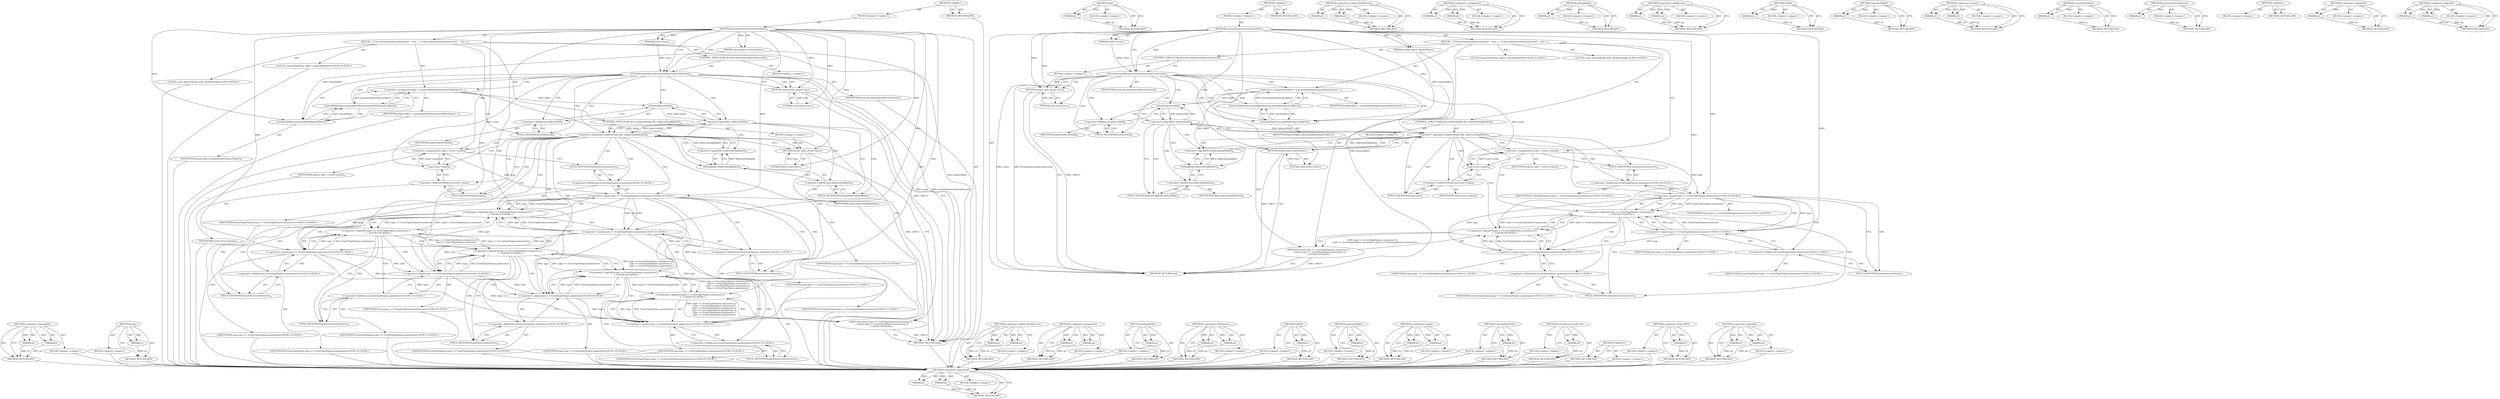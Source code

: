 digraph "&lt;operator&gt;.logicalOr" {
vulnerable_106 [label=<(METHOD,&lt;operator&gt;.logicalAnd)>];
vulnerable_107 [label=<(PARAM,p1)>];
vulnerable_108 [label=<(PARAM,p2)>];
vulnerable_109 [label=<(BLOCK,&lt;empty&gt;,&lt;empty&gt;)>];
vulnerable_110 [label=<(METHOD_RETURN,ANY)>];
vulnerable_128 [label=<(METHOD,type)>];
vulnerable_129 [label=<(PARAM,p1)>];
vulnerable_130 [label=<(BLOCK,&lt;empty&gt;,&lt;empty&gt;)>];
vulnerable_131 [label=<(METHOD_RETURN,ANY)>];
vulnerable_6 [label=<(METHOD,&lt;global&gt;)<SUB>1</SUB>>];
vulnerable_7 [label=<(BLOCK,&lt;empty&gt;,&lt;empty&gt;)<SUB>1</SUB>>];
vulnerable_8 [label=<(METHOD,isUserInteractionEventForSlider)<SUB>1</SUB>>];
vulnerable_9 [label=<(PARAM,Event* event)<SUB>1</SUB>>];
vulnerable_10 [label=<(PARAM,LayoutObject* layoutObject)<SUB>1</SUB>>];
vulnerable_11 [label=<(BLOCK,{
  if (isUserInteractionEvent(event))
    retu...,{
  if (isUserInteractionEvent(event))
    retu...)<SUB>1</SUB>>];
vulnerable_12 [label=<(CONTROL_STRUCTURE,IF,if (isUserInteractionEvent(event)))<SUB>2</SUB>>];
vulnerable_13 [label=<(isUserInteractionEvent,isUserInteractionEvent(event))<SUB>2</SUB>>];
vulnerable_14 [label=<(IDENTIFIER,event,isUserInteractionEvent(event))<SUB>2</SUB>>];
vulnerable_15 [label=<(BLOCK,&lt;empty&gt;,&lt;empty&gt;)<SUB>3</SUB>>];
vulnerable_16 [label=<(RETURN,return true;,return true;)<SUB>3</SUB>>];
vulnerable_17 [label=<(LITERAL,true,return true;)<SUB>3</SUB>>];
vulnerable_18 [label="<(LOCAL,LayoutSliderItem slider: LayoutSliderItem)<SUB>5</SUB>>"];
vulnerable_19 [label=<(&lt;operator&gt;.assignment,slider = LayoutSliderItem(toLayoutSlider(layout...)<SUB>5</SUB>>];
vulnerable_20 [label=<(IDENTIFIER,slider,slider = LayoutSliderItem(toLayoutSlider(layout...)<SUB>5</SUB>>];
vulnerable_21 [label=<(LayoutSliderItem,LayoutSliderItem(toLayoutSlider(layoutObject)))<SUB>5</SUB>>];
vulnerable_22 [label=<(toLayoutSlider,toLayoutSlider(layoutObject))<SUB>5</SUB>>];
vulnerable_23 [label=<(IDENTIFIER,layoutObject,toLayoutSlider(layoutObject))<SUB>5</SUB>>];
vulnerable_24 [label=<(CONTROL_STRUCTURE,IF,if (!slider.isNull() &amp;&amp; !slider.inDragMode()))<SUB>6</SUB>>];
vulnerable_25 [label=<(&lt;operator&gt;.logicalAnd,!slider.isNull() &amp;&amp; !slider.inDragMode())<SUB>6</SUB>>];
vulnerable_26 [label=<(&lt;operator&gt;.logicalNot,!slider.isNull())<SUB>6</SUB>>];
vulnerable_27 [label=<(isNull,slider.isNull())<SUB>6</SUB>>];
vulnerable_28 [label=<(&lt;operator&gt;.fieldAccess,slider.isNull)<SUB>6</SUB>>];
vulnerable_29 [label=<(IDENTIFIER,slider,slider.isNull())<SUB>6</SUB>>];
vulnerable_30 [label=<(FIELD_IDENTIFIER,isNull,isNull)<SUB>6</SUB>>];
vulnerable_31 [label=<(&lt;operator&gt;.logicalNot,!slider.inDragMode())<SUB>6</SUB>>];
vulnerable_32 [label=<(inDragMode,slider.inDragMode())<SUB>6</SUB>>];
vulnerable_33 [label=<(&lt;operator&gt;.fieldAccess,slider.inDragMode)<SUB>6</SUB>>];
vulnerable_34 [label=<(IDENTIFIER,slider,slider.inDragMode())<SUB>6</SUB>>];
vulnerable_35 [label=<(FIELD_IDENTIFIER,inDragMode,inDragMode)<SUB>6</SUB>>];
vulnerable_36 [label=<(BLOCK,&lt;empty&gt;,&lt;empty&gt;)<SUB>7</SUB>>];
vulnerable_37 [label=<(RETURN,return false;,return false;)<SUB>7</SUB>>];
vulnerable_38 [label=<(LITERAL,false,return false;)<SUB>7</SUB>>];
vulnerable_39 [label="<(LOCAL,const AtomicString type: AtomicString)<SUB>9</SUB>>"];
vulnerable_40 [label=<(&lt;operator&gt;.assignment,&amp; type = event-&gt;type())<SUB>9</SUB>>];
vulnerable_41 [label=<(IDENTIFIER,type,&amp; type = event-&gt;type())<SUB>9</SUB>>];
vulnerable_42 [label=<(type,event-&gt;type())<SUB>9</SUB>>];
vulnerable_43 [label=<(&lt;operator&gt;.indirectFieldAccess,event-&gt;type)<SUB>9</SUB>>];
vulnerable_44 [label=<(IDENTIFIER,event,event-&gt;type())<SUB>9</SUB>>];
vulnerable_45 [label=<(FIELD_IDENTIFIER,type,type)<SUB>9</SUB>>];
vulnerable_46 [label="<(RETURN,return type == EventTypeNames::mouseover ||
   ...,return type == EventTypeNames::mouseover ||
   ...)<SUB>10</SUB>>"];
vulnerable_47 [label="<(&lt;operator&gt;.logicalOr,type == EventTypeNames::mouseover ||
         t...)<SUB>10</SUB>>"];
vulnerable_48 [label="<(&lt;operator&gt;.logicalOr,type == EventTypeNames::mouseover ||
         t...)<SUB>10</SUB>>"];
vulnerable_49 [label="<(&lt;operator&gt;.equals,type == EventTypeNames::mouseover)<SUB>10</SUB>>"];
vulnerable_50 [label="<(IDENTIFIER,type,type == EventTypeNames::mouseover)<SUB>10</SUB>>"];
vulnerable_51 [label="<(&lt;operator&gt;.fieldAccess,EventTypeNames::mouseover)<SUB>10</SUB>>"];
vulnerable_52 [label="<(IDENTIFIER,EventTypeNames,type == EventTypeNames::mouseover)<SUB>10</SUB>>"];
vulnerable_53 [label=<(FIELD_IDENTIFIER,mouseover,mouseover)<SUB>10</SUB>>];
vulnerable_54 [label="<(&lt;operator&gt;.equals,type == EventTypeNames::mouseout)<SUB>11</SUB>>"];
vulnerable_55 [label="<(IDENTIFIER,type,type == EventTypeNames::mouseout)<SUB>11</SUB>>"];
vulnerable_56 [label="<(&lt;operator&gt;.fieldAccess,EventTypeNames::mouseout)<SUB>11</SUB>>"];
vulnerable_57 [label="<(IDENTIFIER,EventTypeNames,type == EventTypeNames::mouseout)<SUB>11</SUB>>"];
vulnerable_58 [label=<(FIELD_IDENTIFIER,mouseout,mouseout)<SUB>11</SUB>>];
vulnerable_59 [label="<(&lt;operator&gt;.equals,type == EventTypeNames::mousemove)<SUB>11</SUB>>"];
vulnerable_60 [label="<(IDENTIFIER,type,type == EventTypeNames::mousemove)<SUB>11</SUB>>"];
vulnerable_61 [label="<(&lt;operator&gt;.fieldAccess,EventTypeNames::mousemove)<SUB>11</SUB>>"];
vulnerable_62 [label="<(IDENTIFIER,EventTypeNames,type == EventTypeNames::mousemove)<SUB>11</SUB>>"];
vulnerable_63 [label=<(FIELD_IDENTIFIER,mousemove,mousemove)<SUB>11</SUB>>];
vulnerable_64 [label=<(METHOD_RETURN,bool)<SUB>1</SUB>>];
vulnerable_66 [label=<(METHOD_RETURN,ANY)<SUB>1</SUB>>];
vulnerable_132 [label=<(METHOD,&lt;operator&gt;.indirectFieldAccess)>];
vulnerable_133 [label=<(PARAM,p1)>];
vulnerable_134 [label=<(PARAM,p2)>];
vulnerable_135 [label=<(BLOCK,&lt;empty&gt;,&lt;empty&gt;)>];
vulnerable_136 [label=<(METHOD_RETURN,ANY)>];
vulnerable_93 [label=<(METHOD,&lt;operator&gt;.assignment)>];
vulnerable_94 [label=<(PARAM,p1)>];
vulnerable_95 [label=<(PARAM,p2)>];
vulnerable_96 [label=<(BLOCK,&lt;empty&gt;,&lt;empty&gt;)>];
vulnerable_97 [label=<(METHOD_RETURN,ANY)>];
vulnerable_124 [label=<(METHOD,inDragMode)>];
vulnerable_125 [label=<(PARAM,p1)>];
vulnerable_126 [label=<(BLOCK,&lt;empty&gt;,&lt;empty&gt;)>];
vulnerable_127 [label=<(METHOD_RETURN,ANY)>];
vulnerable_119 [label=<(METHOD,&lt;operator&gt;.fieldAccess)>];
vulnerable_120 [label=<(PARAM,p1)>];
vulnerable_121 [label=<(PARAM,p2)>];
vulnerable_122 [label=<(BLOCK,&lt;empty&gt;,&lt;empty&gt;)>];
vulnerable_123 [label=<(METHOD_RETURN,ANY)>];
vulnerable_115 [label=<(METHOD,isNull)>];
vulnerable_116 [label=<(PARAM,p1)>];
vulnerable_117 [label=<(BLOCK,&lt;empty&gt;,&lt;empty&gt;)>];
vulnerable_118 [label=<(METHOD_RETURN,ANY)>];
vulnerable_102 [label=<(METHOD,toLayoutSlider)>];
vulnerable_103 [label=<(PARAM,p1)>];
vulnerable_104 [label=<(BLOCK,&lt;empty&gt;,&lt;empty&gt;)>];
vulnerable_105 [label=<(METHOD_RETURN,ANY)>];
vulnerable_142 [label=<(METHOD,&lt;operator&gt;.equals)>];
vulnerable_143 [label=<(PARAM,p1)>];
vulnerable_144 [label=<(PARAM,p2)>];
vulnerable_145 [label=<(BLOCK,&lt;empty&gt;,&lt;empty&gt;)>];
vulnerable_146 [label=<(METHOD_RETURN,ANY)>];
vulnerable_98 [label=<(METHOD,LayoutSliderItem)>];
vulnerable_99 [label=<(PARAM,p1)>];
vulnerable_100 [label=<(BLOCK,&lt;empty&gt;,&lt;empty&gt;)>];
vulnerable_101 [label=<(METHOD_RETURN,ANY)>];
vulnerable_89 [label=<(METHOD,isUserInteractionEvent)>];
vulnerable_90 [label=<(PARAM,p1)>];
vulnerable_91 [label=<(BLOCK,&lt;empty&gt;,&lt;empty&gt;)>];
vulnerable_92 [label=<(METHOD_RETURN,ANY)>];
vulnerable_83 [label=<(METHOD,&lt;global&gt;)<SUB>1</SUB>>];
vulnerable_84 [label=<(BLOCK,&lt;empty&gt;,&lt;empty&gt;)>];
vulnerable_85 [label=<(METHOD_RETURN,ANY)>];
vulnerable_111 [label=<(METHOD,&lt;operator&gt;.logicalNot)>];
vulnerable_112 [label=<(PARAM,p1)>];
vulnerable_113 [label=<(BLOCK,&lt;empty&gt;,&lt;empty&gt;)>];
vulnerable_114 [label=<(METHOD_RETURN,ANY)>];
vulnerable_137 [label=<(METHOD,&lt;operator&gt;.logicalOr)>];
vulnerable_138 [label=<(PARAM,p1)>];
vulnerable_139 [label=<(PARAM,p2)>];
vulnerable_140 [label=<(BLOCK,&lt;empty&gt;,&lt;empty&gt;)>];
vulnerable_141 [label=<(METHOD_RETURN,ANY)>];
fixed_124 [label=<(METHOD,&lt;operator&gt;.logicalAnd)>];
fixed_125 [label=<(PARAM,p1)>];
fixed_126 [label=<(PARAM,p2)>];
fixed_127 [label=<(BLOCK,&lt;empty&gt;,&lt;empty&gt;)>];
fixed_128 [label=<(METHOD_RETURN,ANY)>];
fixed_146 [label=<(METHOD,type)>];
fixed_147 [label=<(PARAM,p1)>];
fixed_148 [label=<(BLOCK,&lt;empty&gt;,&lt;empty&gt;)>];
fixed_149 [label=<(METHOD_RETURN,ANY)>];
fixed_6 [label=<(METHOD,&lt;global&gt;)<SUB>1</SUB>>];
fixed_7 [label=<(BLOCK,&lt;empty&gt;,&lt;empty&gt;)<SUB>1</SUB>>];
fixed_8 [label=<(METHOD,isUserInteractionEventForSlider)<SUB>1</SUB>>];
fixed_9 [label=<(PARAM,Event* event)<SUB>1</SUB>>];
fixed_10 [label=<(PARAM,LayoutObject* layoutObject)<SUB>1</SUB>>];
fixed_11 [label=<(BLOCK,{
  if (isUserInteractionEvent(event))
    retu...,{
  if (isUserInteractionEvent(event))
    retu...)<SUB>1</SUB>>];
fixed_12 [label=<(CONTROL_STRUCTURE,IF,if (isUserInteractionEvent(event)))<SUB>2</SUB>>];
fixed_13 [label=<(isUserInteractionEvent,isUserInteractionEvent(event))<SUB>2</SUB>>];
fixed_14 [label=<(IDENTIFIER,event,isUserInteractionEvent(event))<SUB>2</SUB>>];
fixed_15 [label=<(BLOCK,&lt;empty&gt;,&lt;empty&gt;)<SUB>3</SUB>>];
fixed_16 [label=<(RETURN,return true;,return true;)<SUB>3</SUB>>];
fixed_17 [label=<(LITERAL,true,return true;)<SUB>3</SUB>>];
fixed_18 [label="<(LOCAL,LayoutSliderItem slider: LayoutSliderItem)<SUB>5</SUB>>"];
fixed_19 [label=<(&lt;operator&gt;.assignment,slider = LayoutSliderItem(toLayoutSlider(layout...)<SUB>5</SUB>>];
fixed_20 [label=<(IDENTIFIER,slider,slider = LayoutSliderItem(toLayoutSlider(layout...)<SUB>5</SUB>>];
fixed_21 [label=<(LayoutSliderItem,LayoutSliderItem(toLayoutSlider(layoutObject)))<SUB>5</SUB>>];
fixed_22 [label=<(toLayoutSlider,toLayoutSlider(layoutObject))<SUB>5</SUB>>];
fixed_23 [label=<(IDENTIFIER,layoutObject,toLayoutSlider(layoutObject))<SUB>5</SUB>>];
fixed_24 [label=<(CONTROL_STRUCTURE,IF,if (!slider.isNull() &amp;&amp; !slider.inDragMode()))<SUB>6</SUB>>];
fixed_25 [label=<(&lt;operator&gt;.logicalAnd,!slider.isNull() &amp;&amp; !slider.inDragMode())<SUB>6</SUB>>];
fixed_26 [label=<(&lt;operator&gt;.logicalNot,!slider.isNull())<SUB>6</SUB>>];
fixed_27 [label=<(isNull,slider.isNull())<SUB>6</SUB>>];
fixed_28 [label=<(&lt;operator&gt;.fieldAccess,slider.isNull)<SUB>6</SUB>>];
fixed_29 [label=<(IDENTIFIER,slider,slider.isNull())<SUB>6</SUB>>];
fixed_30 [label=<(FIELD_IDENTIFIER,isNull,isNull)<SUB>6</SUB>>];
fixed_31 [label=<(&lt;operator&gt;.logicalNot,!slider.inDragMode())<SUB>6</SUB>>];
fixed_32 [label=<(inDragMode,slider.inDragMode())<SUB>6</SUB>>];
fixed_33 [label=<(&lt;operator&gt;.fieldAccess,slider.inDragMode)<SUB>6</SUB>>];
fixed_34 [label=<(IDENTIFIER,slider,slider.inDragMode())<SUB>6</SUB>>];
fixed_35 [label=<(FIELD_IDENTIFIER,inDragMode,inDragMode)<SUB>6</SUB>>];
fixed_36 [label=<(BLOCK,&lt;empty&gt;,&lt;empty&gt;)<SUB>7</SUB>>];
fixed_37 [label=<(RETURN,return false;,return false;)<SUB>7</SUB>>];
fixed_38 [label=<(LITERAL,false,return false;)<SUB>7</SUB>>];
fixed_39 [label="<(LOCAL,const AtomicString type: AtomicString)<SUB>9</SUB>>"];
fixed_40 [label=<(&lt;operator&gt;.assignment,&amp; type = event-&gt;type())<SUB>9</SUB>>];
fixed_41 [label=<(IDENTIFIER,type,&amp; type = event-&gt;type())<SUB>9</SUB>>];
fixed_42 [label=<(type,event-&gt;type())<SUB>9</SUB>>];
fixed_43 [label=<(&lt;operator&gt;.indirectFieldAccess,event-&gt;type)<SUB>9</SUB>>];
fixed_44 [label=<(IDENTIFIER,event,event-&gt;type())<SUB>9</SUB>>];
fixed_45 [label=<(FIELD_IDENTIFIER,type,type)<SUB>9</SUB>>];
fixed_46 [label="<(RETURN,return type == EventTypeNames::mouseover ||
   ...,return type == EventTypeNames::mouseover ||
   ...)<SUB>10</SUB>>"];
fixed_47 [label="<(&lt;operator&gt;.logicalOr,type == EventTypeNames::mouseover ||
         t...)<SUB>10</SUB>>"];
fixed_48 [label="<(&lt;operator&gt;.logicalOr,type == EventTypeNames::mouseover ||
         t...)<SUB>10</SUB>>"];
fixed_49 [label="<(&lt;operator&gt;.logicalOr,type == EventTypeNames::mouseover ||
         t...)<SUB>10</SUB>>"];
fixed_50 [label="<(&lt;operator&gt;.logicalOr,type == EventTypeNames::mouseover ||
         t...)<SUB>10</SUB>>"];
fixed_51 [label="<(&lt;operator&gt;.logicalOr,type == EventTypeNames::mouseover ||
         t...)<SUB>10</SUB>>"];
fixed_52 [label="<(&lt;operator&gt;.equals,type == EventTypeNames::mouseover)<SUB>10</SUB>>"];
fixed_53 [label="<(IDENTIFIER,type,type == EventTypeNames::mouseover)<SUB>10</SUB>>"];
fixed_54 [label="<(&lt;operator&gt;.fieldAccess,EventTypeNames::mouseover)<SUB>10</SUB>>"];
fixed_55 [label="<(IDENTIFIER,EventTypeNames,type == EventTypeNames::mouseover)<SUB>10</SUB>>"];
fixed_56 [label=<(FIELD_IDENTIFIER,mouseover,mouseover)<SUB>10</SUB>>];
fixed_57 [label="<(&lt;operator&gt;.equals,type == EventTypeNames::mouseout)<SUB>11</SUB>>"];
fixed_58 [label="<(IDENTIFIER,type,type == EventTypeNames::mouseout)<SUB>11</SUB>>"];
fixed_59 [label="<(&lt;operator&gt;.fieldAccess,EventTypeNames::mouseout)<SUB>11</SUB>>"];
fixed_60 [label="<(IDENTIFIER,EventTypeNames,type == EventTypeNames::mouseout)<SUB>11</SUB>>"];
fixed_61 [label=<(FIELD_IDENTIFIER,mouseout,mouseout)<SUB>11</SUB>>];
fixed_62 [label="<(&lt;operator&gt;.equals,type == EventTypeNames::mousemove)<SUB>12</SUB>>"];
fixed_63 [label="<(IDENTIFIER,type,type == EventTypeNames::mousemove)<SUB>12</SUB>>"];
fixed_64 [label="<(&lt;operator&gt;.fieldAccess,EventTypeNames::mousemove)<SUB>12</SUB>>"];
fixed_65 [label="<(IDENTIFIER,EventTypeNames,type == EventTypeNames::mousemove)<SUB>12</SUB>>"];
fixed_66 [label=<(FIELD_IDENTIFIER,mousemove,mousemove)<SUB>12</SUB>>];
fixed_67 [label="<(&lt;operator&gt;.equals,type == EventTypeNames::pointerover)<SUB>13</SUB>>"];
fixed_68 [label="<(IDENTIFIER,type,type == EventTypeNames::pointerover)<SUB>13</SUB>>"];
fixed_69 [label="<(&lt;operator&gt;.fieldAccess,EventTypeNames::pointerover)<SUB>13</SUB>>"];
fixed_70 [label="<(IDENTIFIER,EventTypeNames,type == EventTypeNames::pointerover)<SUB>13</SUB>>"];
fixed_71 [label=<(FIELD_IDENTIFIER,pointerover,pointerover)<SUB>13</SUB>>];
fixed_72 [label="<(&lt;operator&gt;.equals,type == EventTypeNames::pointerout)<SUB>14</SUB>>"];
fixed_73 [label="<(IDENTIFIER,type,type == EventTypeNames::pointerout)<SUB>14</SUB>>"];
fixed_74 [label="<(&lt;operator&gt;.fieldAccess,EventTypeNames::pointerout)<SUB>14</SUB>>"];
fixed_75 [label="<(IDENTIFIER,EventTypeNames,type == EventTypeNames::pointerout)<SUB>14</SUB>>"];
fixed_76 [label=<(FIELD_IDENTIFIER,pointerout,pointerout)<SUB>14</SUB>>];
fixed_77 [label="<(&lt;operator&gt;.equals,type == EventTypeNames::pointermove)<SUB>15</SUB>>"];
fixed_78 [label="<(IDENTIFIER,type,type == EventTypeNames::pointermove)<SUB>15</SUB>>"];
fixed_79 [label="<(&lt;operator&gt;.fieldAccess,EventTypeNames::pointermove)<SUB>15</SUB>>"];
fixed_80 [label="<(IDENTIFIER,EventTypeNames,type == EventTypeNames::pointermove)<SUB>15</SUB>>"];
fixed_81 [label=<(FIELD_IDENTIFIER,pointermove,pointermove)<SUB>15</SUB>>];
fixed_82 [label=<(METHOD_RETURN,bool)<SUB>1</SUB>>];
fixed_84 [label=<(METHOD_RETURN,ANY)<SUB>1</SUB>>];
fixed_150 [label=<(METHOD,&lt;operator&gt;.indirectFieldAccess)>];
fixed_151 [label=<(PARAM,p1)>];
fixed_152 [label=<(PARAM,p2)>];
fixed_153 [label=<(BLOCK,&lt;empty&gt;,&lt;empty&gt;)>];
fixed_154 [label=<(METHOD_RETURN,ANY)>];
fixed_111 [label=<(METHOD,&lt;operator&gt;.assignment)>];
fixed_112 [label=<(PARAM,p1)>];
fixed_113 [label=<(PARAM,p2)>];
fixed_114 [label=<(BLOCK,&lt;empty&gt;,&lt;empty&gt;)>];
fixed_115 [label=<(METHOD_RETURN,ANY)>];
fixed_142 [label=<(METHOD,inDragMode)>];
fixed_143 [label=<(PARAM,p1)>];
fixed_144 [label=<(BLOCK,&lt;empty&gt;,&lt;empty&gt;)>];
fixed_145 [label=<(METHOD_RETURN,ANY)>];
fixed_137 [label=<(METHOD,&lt;operator&gt;.fieldAccess)>];
fixed_138 [label=<(PARAM,p1)>];
fixed_139 [label=<(PARAM,p2)>];
fixed_140 [label=<(BLOCK,&lt;empty&gt;,&lt;empty&gt;)>];
fixed_141 [label=<(METHOD_RETURN,ANY)>];
fixed_133 [label=<(METHOD,isNull)>];
fixed_134 [label=<(PARAM,p1)>];
fixed_135 [label=<(BLOCK,&lt;empty&gt;,&lt;empty&gt;)>];
fixed_136 [label=<(METHOD_RETURN,ANY)>];
fixed_120 [label=<(METHOD,toLayoutSlider)>];
fixed_121 [label=<(PARAM,p1)>];
fixed_122 [label=<(BLOCK,&lt;empty&gt;,&lt;empty&gt;)>];
fixed_123 [label=<(METHOD_RETURN,ANY)>];
fixed_160 [label=<(METHOD,&lt;operator&gt;.equals)>];
fixed_161 [label=<(PARAM,p1)>];
fixed_162 [label=<(PARAM,p2)>];
fixed_163 [label=<(BLOCK,&lt;empty&gt;,&lt;empty&gt;)>];
fixed_164 [label=<(METHOD_RETURN,ANY)>];
fixed_116 [label=<(METHOD,LayoutSliderItem)>];
fixed_117 [label=<(PARAM,p1)>];
fixed_118 [label=<(BLOCK,&lt;empty&gt;,&lt;empty&gt;)>];
fixed_119 [label=<(METHOD_RETURN,ANY)>];
fixed_107 [label=<(METHOD,isUserInteractionEvent)>];
fixed_108 [label=<(PARAM,p1)>];
fixed_109 [label=<(BLOCK,&lt;empty&gt;,&lt;empty&gt;)>];
fixed_110 [label=<(METHOD_RETURN,ANY)>];
fixed_101 [label=<(METHOD,&lt;global&gt;)<SUB>1</SUB>>];
fixed_102 [label=<(BLOCK,&lt;empty&gt;,&lt;empty&gt;)>];
fixed_103 [label=<(METHOD_RETURN,ANY)>];
fixed_129 [label=<(METHOD,&lt;operator&gt;.logicalNot)>];
fixed_130 [label=<(PARAM,p1)>];
fixed_131 [label=<(BLOCK,&lt;empty&gt;,&lt;empty&gt;)>];
fixed_132 [label=<(METHOD_RETURN,ANY)>];
fixed_155 [label=<(METHOD,&lt;operator&gt;.logicalOr)>];
fixed_156 [label=<(PARAM,p1)>];
fixed_157 [label=<(PARAM,p2)>];
fixed_158 [label=<(BLOCK,&lt;empty&gt;,&lt;empty&gt;)>];
fixed_159 [label=<(METHOD_RETURN,ANY)>];
vulnerable_106 -> vulnerable_107  [key=0, label="AST: "];
vulnerable_106 -> vulnerable_107  [key=1, label="DDG: "];
vulnerable_106 -> vulnerable_109  [key=0, label="AST: "];
vulnerable_106 -> vulnerable_108  [key=0, label="AST: "];
vulnerable_106 -> vulnerable_108  [key=1, label="DDG: "];
vulnerable_106 -> vulnerable_110  [key=0, label="AST: "];
vulnerable_106 -> vulnerable_110  [key=1, label="CFG: "];
vulnerable_107 -> vulnerable_110  [key=0, label="DDG: p1"];
vulnerable_108 -> vulnerable_110  [key=0, label="DDG: p2"];
vulnerable_128 -> vulnerable_129  [key=0, label="AST: "];
vulnerable_128 -> vulnerable_129  [key=1, label="DDG: "];
vulnerable_128 -> vulnerable_130  [key=0, label="AST: "];
vulnerable_128 -> vulnerable_131  [key=0, label="AST: "];
vulnerable_128 -> vulnerable_131  [key=1, label="CFG: "];
vulnerable_129 -> vulnerable_131  [key=0, label="DDG: p1"];
vulnerable_6 -> vulnerable_7  [key=0, label="AST: "];
vulnerable_6 -> vulnerable_66  [key=0, label="AST: "];
vulnerable_6 -> vulnerable_66  [key=1, label="CFG: "];
vulnerable_7 -> vulnerable_8  [key=0, label="AST: "];
vulnerable_8 -> vulnerable_9  [key=0, label="AST: "];
vulnerable_8 -> vulnerable_9  [key=1, label="DDG: "];
vulnerable_8 -> vulnerable_10  [key=0, label="AST: "];
vulnerable_8 -> vulnerable_10  [key=1, label="DDG: "];
vulnerable_8 -> vulnerable_11  [key=0, label="AST: "];
vulnerable_8 -> vulnerable_64  [key=0, label="AST: "];
vulnerable_8 -> vulnerable_13  [key=0, label="CFG: "];
vulnerable_8 -> vulnerable_13  [key=1, label="DDG: "];
vulnerable_8 -> vulnerable_16  [key=0, label="DDG: "];
vulnerable_8 -> vulnerable_37  [key=0, label="DDG: "];
vulnerable_8 -> vulnerable_17  [key=0, label="DDG: "];
vulnerable_8 -> vulnerable_22  [key=0, label="DDG: "];
vulnerable_8 -> vulnerable_38  [key=0, label="DDG: "];
vulnerable_8 -> vulnerable_59  [key=0, label="DDG: "];
vulnerable_8 -> vulnerable_49  [key=0, label="DDG: "];
vulnerable_8 -> vulnerable_54  [key=0, label="DDG: "];
vulnerable_9 -> vulnerable_13  [key=0, label="DDG: event"];
vulnerable_10 -> vulnerable_64  [key=0, label="DDG: layoutObject"];
vulnerable_10 -> vulnerable_22  [key=0, label="DDG: layoutObject"];
vulnerable_11 -> vulnerable_12  [key=0, label="AST: "];
vulnerable_11 -> vulnerable_18  [key=0, label="AST: "];
vulnerable_11 -> vulnerable_19  [key=0, label="AST: "];
vulnerable_11 -> vulnerable_24  [key=0, label="AST: "];
vulnerable_11 -> vulnerable_39  [key=0, label="AST: "];
vulnerable_11 -> vulnerable_40  [key=0, label="AST: "];
vulnerable_11 -> vulnerable_46  [key=0, label="AST: "];
vulnerable_12 -> vulnerable_13  [key=0, label="AST: "];
vulnerable_12 -> vulnerable_15  [key=0, label="AST: "];
vulnerable_13 -> vulnerable_14  [key=0, label="AST: "];
vulnerable_13 -> vulnerable_16  [key=0, label="CFG: "];
vulnerable_13 -> vulnerable_16  [key=1, label="CDG: "];
vulnerable_13 -> vulnerable_22  [key=0, label="CFG: "];
vulnerable_13 -> vulnerable_22  [key=1, label="CDG: "];
vulnerable_13 -> vulnerable_64  [key=0, label="DDG: event"];
vulnerable_13 -> vulnerable_64  [key=1, label="DDG: isUserInteractionEvent(event)"];
vulnerable_13 -> vulnerable_42  [key=0, label="DDG: event"];
vulnerable_13 -> vulnerable_30  [key=0, label="CDG: "];
vulnerable_13 -> vulnerable_21  [key=0, label="CDG: "];
vulnerable_13 -> vulnerable_26  [key=0, label="CDG: "];
vulnerable_13 -> vulnerable_19  [key=0, label="CDG: "];
vulnerable_13 -> vulnerable_28  [key=0, label="CDG: "];
vulnerable_13 -> vulnerable_25  [key=0, label="CDG: "];
vulnerable_13 -> vulnerable_27  [key=0, label="CDG: "];
vulnerable_15 -> vulnerable_16  [key=0, label="AST: "];
vulnerable_16 -> vulnerable_17  [key=0, label="AST: "];
vulnerable_16 -> vulnerable_64  [key=0, label="CFG: "];
vulnerable_16 -> vulnerable_64  [key=1, label="DDG: &lt;RET&gt;"];
vulnerable_17 -> vulnerable_16  [key=0, label="DDG: true"];
vulnerable_19 -> vulnerable_20  [key=0, label="AST: "];
vulnerable_19 -> vulnerable_21  [key=0, label="AST: "];
vulnerable_19 -> vulnerable_30  [key=0, label="CFG: "];
vulnerable_19 -> vulnerable_27  [key=0, label="DDG: slider"];
vulnerable_19 -> vulnerable_32  [key=0, label="DDG: slider"];
vulnerable_21 -> vulnerable_22  [key=0, label="AST: "];
vulnerable_21 -> vulnerable_19  [key=0, label="CFG: "];
vulnerable_21 -> vulnerable_19  [key=1, label="DDG: toLayoutSlider(layoutObject)"];
vulnerable_22 -> vulnerable_23  [key=0, label="AST: "];
vulnerable_22 -> vulnerable_21  [key=0, label="CFG: "];
vulnerable_22 -> vulnerable_21  [key=1, label="DDG: layoutObject"];
vulnerable_24 -> vulnerable_25  [key=0, label="AST: "];
vulnerable_24 -> vulnerable_36  [key=0, label="AST: "];
vulnerable_25 -> vulnerable_26  [key=0, label="AST: "];
vulnerable_25 -> vulnerable_31  [key=0, label="AST: "];
vulnerable_25 -> vulnerable_37  [key=0, label="CFG: "];
vulnerable_25 -> vulnerable_37  [key=1, label="CDG: "];
vulnerable_25 -> vulnerable_45  [key=0, label="CFG: "];
vulnerable_25 -> vulnerable_45  [key=1, label="CDG: "];
vulnerable_25 -> vulnerable_47  [key=0, label="CDG: "];
vulnerable_25 -> vulnerable_48  [key=0, label="CDG: "];
vulnerable_25 -> vulnerable_49  [key=0, label="CDG: "];
vulnerable_25 -> vulnerable_42  [key=0, label="CDG: "];
vulnerable_25 -> vulnerable_51  [key=0, label="CDG: "];
vulnerable_25 -> vulnerable_46  [key=0, label="CDG: "];
vulnerable_25 -> vulnerable_53  [key=0, label="CDG: "];
vulnerable_25 -> vulnerable_40  [key=0, label="CDG: "];
vulnerable_25 -> vulnerable_43  [key=0, label="CDG: "];
vulnerable_26 -> vulnerable_27  [key=0, label="AST: "];
vulnerable_26 -> vulnerable_25  [key=0, label="CFG: "];
vulnerable_26 -> vulnerable_25  [key=1, label="DDG: slider.isNull()"];
vulnerable_26 -> vulnerable_35  [key=0, label="CFG: "];
vulnerable_26 -> vulnerable_35  [key=1, label="CDG: "];
vulnerable_26 -> vulnerable_32  [key=0, label="CDG: "];
vulnerable_26 -> vulnerable_33  [key=0, label="CDG: "];
vulnerable_26 -> vulnerable_31  [key=0, label="CDG: "];
vulnerable_27 -> vulnerable_28  [key=0, label="AST: "];
vulnerable_27 -> vulnerable_26  [key=0, label="CFG: "];
vulnerable_27 -> vulnerable_26  [key=1, label="DDG: slider.isNull"];
vulnerable_28 -> vulnerable_29  [key=0, label="AST: "];
vulnerable_28 -> vulnerable_30  [key=0, label="AST: "];
vulnerable_28 -> vulnerable_27  [key=0, label="CFG: "];
vulnerable_30 -> vulnerable_28  [key=0, label="CFG: "];
vulnerable_31 -> vulnerable_32  [key=0, label="AST: "];
vulnerable_31 -> vulnerable_25  [key=0, label="CFG: "];
vulnerable_31 -> vulnerable_25  [key=1, label="DDG: slider.inDragMode()"];
vulnerable_32 -> vulnerable_33  [key=0, label="AST: "];
vulnerable_32 -> vulnerable_31  [key=0, label="CFG: "];
vulnerable_32 -> vulnerable_31  [key=1, label="DDG: slider.inDragMode"];
vulnerable_33 -> vulnerable_34  [key=0, label="AST: "];
vulnerable_33 -> vulnerable_35  [key=0, label="AST: "];
vulnerable_33 -> vulnerable_32  [key=0, label="CFG: "];
vulnerable_35 -> vulnerable_33  [key=0, label="CFG: "];
vulnerable_36 -> vulnerable_37  [key=0, label="AST: "];
vulnerable_37 -> vulnerable_38  [key=0, label="AST: "];
vulnerable_37 -> vulnerable_64  [key=0, label="CFG: "];
vulnerable_37 -> vulnerable_64  [key=1, label="DDG: &lt;RET&gt;"];
vulnerable_38 -> vulnerable_37  [key=0, label="DDG: false"];
vulnerable_40 -> vulnerable_41  [key=0, label="AST: "];
vulnerable_40 -> vulnerable_42  [key=0, label="AST: "];
vulnerable_40 -> vulnerable_53  [key=0, label="CFG: "];
vulnerable_40 -> vulnerable_49  [key=0, label="DDG: type"];
vulnerable_42 -> vulnerable_43  [key=0, label="AST: "];
vulnerable_42 -> vulnerable_40  [key=0, label="CFG: "];
vulnerable_42 -> vulnerable_40  [key=1, label="DDG: event-&gt;type"];
vulnerable_43 -> vulnerable_44  [key=0, label="AST: "];
vulnerable_43 -> vulnerable_45  [key=0, label="AST: "];
vulnerable_43 -> vulnerable_42  [key=0, label="CFG: "];
vulnerable_45 -> vulnerable_43  [key=0, label="CFG: "];
vulnerable_46 -> vulnerable_47  [key=0, label="AST: "];
vulnerable_46 -> vulnerable_64  [key=0, label="CFG: "];
vulnerable_46 -> vulnerable_64  [key=1, label="DDG: &lt;RET&gt;"];
vulnerable_47 -> vulnerable_48  [key=0, label="AST: "];
vulnerable_47 -> vulnerable_59  [key=0, label="AST: "];
vulnerable_47 -> vulnerable_46  [key=0, label="CFG: "];
vulnerable_47 -> vulnerable_46  [key=1, label="DDG: type == EventTypeNames::mouseover ||
         type == EventTypeNames::mouseout || type == EventTypeNames::mousemove"];
vulnerable_48 -> vulnerable_49  [key=0, label="AST: "];
vulnerable_48 -> vulnerable_54  [key=0, label="AST: "];
vulnerable_48 -> vulnerable_47  [key=0, label="CFG: "];
vulnerable_48 -> vulnerable_47  [key=1, label="DDG: type == EventTypeNames::mouseover"];
vulnerable_48 -> vulnerable_47  [key=2, label="DDG: type == EventTypeNames::mouseout"];
vulnerable_48 -> vulnerable_63  [key=0, label="CFG: "];
vulnerable_48 -> vulnerable_63  [key=1, label="CDG: "];
vulnerable_48 -> vulnerable_61  [key=0, label="CDG: "];
vulnerable_48 -> vulnerable_59  [key=0, label="CDG: "];
vulnerable_49 -> vulnerable_50  [key=0, label="AST: "];
vulnerable_49 -> vulnerable_51  [key=0, label="AST: "];
vulnerable_49 -> vulnerable_48  [key=0, label="CFG: "];
vulnerable_49 -> vulnerable_48  [key=1, label="DDG: type"];
vulnerable_49 -> vulnerable_48  [key=2, label="DDG: EventTypeNames::mouseover"];
vulnerable_49 -> vulnerable_58  [key=0, label="CFG: "];
vulnerable_49 -> vulnerable_58  [key=1, label="CDG: "];
vulnerable_49 -> vulnerable_59  [key=0, label="DDG: type"];
vulnerable_49 -> vulnerable_54  [key=0, label="DDG: type"];
vulnerable_49 -> vulnerable_54  [key=1, label="CDG: "];
vulnerable_49 -> vulnerable_56  [key=0, label="CDG: "];
vulnerable_51 -> vulnerable_52  [key=0, label="AST: "];
vulnerable_51 -> vulnerable_53  [key=0, label="AST: "];
vulnerable_51 -> vulnerable_49  [key=0, label="CFG: "];
vulnerable_53 -> vulnerable_51  [key=0, label="CFG: "];
vulnerable_54 -> vulnerable_55  [key=0, label="AST: "];
vulnerable_54 -> vulnerable_56  [key=0, label="AST: "];
vulnerable_54 -> vulnerable_48  [key=0, label="CFG: "];
vulnerable_54 -> vulnerable_48  [key=1, label="DDG: type"];
vulnerable_54 -> vulnerable_48  [key=2, label="DDG: EventTypeNames::mouseout"];
vulnerable_54 -> vulnerable_59  [key=0, label="DDG: type"];
vulnerable_56 -> vulnerable_57  [key=0, label="AST: "];
vulnerable_56 -> vulnerable_58  [key=0, label="AST: "];
vulnerable_56 -> vulnerable_54  [key=0, label="CFG: "];
vulnerable_58 -> vulnerable_56  [key=0, label="CFG: "];
vulnerable_59 -> vulnerable_60  [key=0, label="AST: "];
vulnerable_59 -> vulnerable_61  [key=0, label="AST: "];
vulnerable_59 -> vulnerable_47  [key=0, label="CFG: "];
vulnerable_59 -> vulnerable_47  [key=1, label="DDG: type"];
vulnerable_59 -> vulnerable_47  [key=2, label="DDG: EventTypeNames::mousemove"];
vulnerable_61 -> vulnerable_62  [key=0, label="AST: "];
vulnerable_61 -> vulnerable_63  [key=0, label="AST: "];
vulnerable_61 -> vulnerable_59  [key=0, label="CFG: "];
vulnerable_63 -> vulnerable_61  [key=0, label="CFG: "];
vulnerable_132 -> vulnerable_133  [key=0, label="AST: "];
vulnerable_132 -> vulnerable_133  [key=1, label="DDG: "];
vulnerable_132 -> vulnerable_135  [key=0, label="AST: "];
vulnerable_132 -> vulnerable_134  [key=0, label="AST: "];
vulnerable_132 -> vulnerable_134  [key=1, label="DDG: "];
vulnerable_132 -> vulnerable_136  [key=0, label="AST: "];
vulnerable_132 -> vulnerable_136  [key=1, label="CFG: "];
vulnerable_133 -> vulnerable_136  [key=0, label="DDG: p1"];
vulnerable_134 -> vulnerable_136  [key=0, label="DDG: p2"];
vulnerable_93 -> vulnerable_94  [key=0, label="AST: "];
vulnerable_93 -> vulnerable_94  [key=1, label="DDG: "];
vulnerable_93 -> vulnerable_96  [key=0, label="AST: "];
vulnerable_93 -> vulnerable_95  [key=0, label="AST: "];
vulnerable_93 -> vulnerable_95  [key=1, label="DDG: "];
vulnerable_93 -> vulnerable_97  [key=0, label="AST: "];
vulnerable_93 -> vulnerable_97  [key=1, label="CFG: "];
vulnerable_94 -> vulnerable_97  [key=0, label="DDG: p1"];
vulnerable_95 -> vulnerable_97  [key=0, label="DDG: p2"];
vulnerable_124 -> vulnerable_125  [key=0, label="AST: "];
vulnerable_124 -> vulnerable_125  [key=1, label="DDG: "];
vulnerable_124 -> vulnerable_126  [key=0, label="AST: "];
vulnerable_124 -> vulnerable_127  [key=0, label="AST: "];
vulnerable_124 -> vulnerable_127  [key=1, label="CFG: "];
vulnerable_125 -> vulnerable_127  [key=0, label="DDG: p1"];
vulnerable_119 -> vulnerable_120  [key=0, label="AST: "];
vulnerable_119 -> vulnerable_120  [key=1, label="DDG: "];
vulnerable_119 -> vulnerable_122  [key=0, label="AST: "];
vulnerable_119 -> vulnerable_121  [key=0, label="AST: "];
vulnerable_119 -> vulnerable_121  [key=1, label="DDG: "];
vulnerable_119 -> vulnerable_123  [key=0, label="AST: "];
vulnerable_119 -> vulnerable_123  [key=1, label="CFG: "];
vulnerable_120 -> vulnerable_123  [key=0, label="DDG: p1"];
vulnerable_121 -> vulnerable_123  [key=0, label="DDG: p2"];
vulnerable_115 -> vulnerable_116  [key=0, label="AST: "];
vulnerable_115 -> vulnerable_116  [key=1, label="DDG: "];
vulnerable_115 -> vulnerable_117  [key=0, label="AST: "];
vulnerable_115 -> vulnerable_118  [key=0, label="AST: "];
vulnerable_115 -> vulnerable_118  [key=1, label="CFG: "];
vulnerable_116 -> vulnerable_118  [key=0, label="DDG: p1"];
vulnerable_102 -> vulnerable_103  [key=0, label="AST: "];
vulnerable_102 -> vulnerable_103  [key=1, label="DDG: "];
vulnerable_102 -> vulnerable_104  [key=0, label="AST: "];
vulnerable_102 -> vulnerable_105  [key=0, label="AST: "];
vulnerable_102 -> vulnerable_105  [key=1, label="CFG: "];
vulnerable_103 -> vulnerable_105  [key=0, label="DDG: p1"];
vulnerable_142 -> vulnerable_143  [key=0, label="AST: "];
vulnerable_142 -> vulnerable_143  [key=1, label="DDG: "];
vulnerable_142 -> vulnerable_145  [key=0, label="AST: "];
vulnerable_142 -> vulnerable_144  [key=0, label="AST: "];
vulnerable_142 -> vulnerable_144  [key=1, label="DDG: "];
vulnerable_142 -> vulnerable_146  [key=0, label="AST: "];
vulnerable_142 -> vulnerable_146  [key=1, label="CFG: "];
vulnerable_143 -> vulnerable_146  [key=0, label="DDG: p1"];
vulnerable_144 -> vulnerable_146  [key=0, label="DDG: p2"];
vulnerable_98 -> vulnerable_99  [key=0, label="AST: "];
vulnerable_98 -> vulnerable_99  [key=1, label="DDG: "];
vulnerable_98 -> vulnerable_100  [key=0, label="AST: "];
vulnerable_98 -> vulnerable_101  [key=0, label="AST: "];
vulnerable_98 -> vulnerable_101  [key=1, label="CFG: "];
vulnerable_99 -> vulnerable_101  [key=0, label="DDG: p1"];
vulnerable_89 -> vulnerable_90  [key=0, label="AST: "];
vulnerable_89 -> vulnerable_90  [key=1, label="DDG: "];
vulnerable_89 -> vulnerable_91  [key=0, label="AST: "];
vulnerable_89 -> vulnerable_92  [key=0, label="AST: "];
vulnerable_89 -> vulnerable_92  [key=1, label="CFG: "];
vulnerable_90 -> vulnerable_92  [key=0, label="DDG: p1"];
vulnerable_83 -> vulnerable_84  [key=0, label="AST: "];
vulnerable_83 -> vulnerable_85  [key=0, label="AST: "];
vulnerable_83 -> vulnerable_85  [key=1, label="CFG: "];
vulnerable_111 -> vulnerable_112  [key=0, label="AST: "];
vulnerable_111 -> vulnerable_112  [key=1, label="DDG: "];
vulnerable_111 -> vulnerable_113  [key=0, label="AST: "];
vulnerable_111 -> vulnerable_114  [key=0, label="AST: "];
vulnerable_111 -> vulnerable_114  [key=1, label="CFG: "];
vulnerable_112 -> vulnerable_114  [key=0, label="DDG: p1"];
vulnerable_137 -> vulnerable_138  [key=0, label="AST: "];
vulnerable_137 -> vulnerable_138  [key=1, label="DDG: "];
vulnerable_137 -> vulnerable_140  [key=0, label="AST: "];
vulnerable_137 -> vulnerable_139  [key=0, label="AST: "];
vulnerable_137 -> vulnerable_139  [key=1, label="DDG: "];
vulnerable_137 -> vulnerable_141  [key=0, label="AST: "];
vulnerable_137 -> vulnerable_141  [key=1, label="CFG: "];
vulnerable_138 -> vulnerable_141  [key=0, label="DDG: p1"];
vulnerable_139 -> vulnerable_141  [key=0, label="DDG: p2"];
fixed_124 -> fixed_125  [key=0, label="AST: "];
fixed_124 -> fixed_125  [key=1, label="DDG: "];
fixed_124 -> fixed_127  [key=0, label="AST: "];
fixed_124 -> fixed_126  [key=0, label="AST: "];
fixed_124 -> fixed_126  [key=1, label="DDG: "];
fixed_124 -> fixed_128  [key=0, label="AST: "];
fixed_124 -> fixed_128  [key=1, label="CFG: "];
fixed_125 -> fixed_128  [key=0, label="DDG: p1"];
fixed_126 -> fixed_128  [key=0, label="DDG: p2"];
fixed_127 -> vulnerable_106  [key=0];
fixed_128 -> vulnerable_106  [key=0];
fixed_146 -> fixed_147  [key=0, label="AST: "];
fixed_146 -> fixed_147  [key=1, label="DDG: "];
fixed_146 -> fixed_148  [key=0, label="AST: "];
fixed_146 -> fixed_149  [key=0, label="AST: "];
fixed_146 -> fixed_149  [key=1, label="CFG: "];
fixed_147 -> fixed_149  [key=0, label="DDG: p1"];
fixed_148 -> vulnerable_106  [key=0];
fixed_149 -> vulnerable_106  [key=0];
fixed_6 -> fixed_7  [key=0, label="AST: "];
fixed_6 -> fixed_84  [key=0, label="AST: "];
fixed_6 -> fixed_84  [key=1, label="CFG: "];
fixed_7 -> fixed_8  [key=0, label="AST: "];
fixed_8 -> fixed_9  [key=0, label="AST: "];
fixed_8 -> fixed_9  [key=1, label="DDG: "];
fixed_8 -> fixed_10  [key=0, label="AST: "];
fixed_8 -> fixed_10  [key=1, label="DDG: "];
fixed_8 -> fixed_11  [key=0, label="AST: "];
fixed_8 -> fixed_82  [key=0, label="AST: "];
fixed_8 -> fixed_13  [key=0, label="CFG: "];
fixed_8 -> fixed_13  [key=1, label="DDG: "];
fixed_8 -> fixed_16  [key=0, label="DDG: "];
fixed_8 -> fixed_37  [key=0, label="DDG: "];
fixed_8 -> fixed_17  [key=0, label="DDG: "];
fixed_8 -> fixed_22  [key=0, label="DDG: "];
fixed_8 -> fixed_38  [key=0, label="DDG: "];
fixed_8 -> fixed_77  [key=0, label="DDG: "];
fixed_8 -> fixed_72  [key=0, label="DDG: "];
fixed_8 -> fixed_67  [key=0, label="DDG: "];
fixed_8 -> fixed_62  [key=0, label="DDG: "];
fixed_8 -> fixed_52  [key=0, label="DDG: "];
fixed_8 -> fixed_57  [key=0, label="DDG: "];
fixed_9 -> fixed_13  [key=0, label="DDG: event"];
fixed_10 -> fixed_82  [key=0, label="DDG: layoutObject"];
fixed_10 -> fixed_22  [key=0, label="DDG: layoutObject"];
fixed_11 -> fixed_12  [key=0, label="AST: "];
fixed_11 -> fixed_18  [key=0, label="AST: "];
fixed_11 -> fixed_19  [key=0, label="AST: "];
fixed_11 -> fixed_24  [key=0, label="AST: "];
fixed_11 -> fixed_39  [key=0, label="AST: "];
fixed_11 -> fixed_40  [key=0, label="AST: "];
fixed_11 -> fixed_46  [key=0, label="AST: "];
fixed_12 -> fixed_13  [key=0, label="AST: "];
fixed_12 -> fixed_15  [key=0, label="AST: "];
fixed_13 -> fixed_14  [key=0, label="AST: "];
fixed_13 -> fixed_16  [key=0, label="CFG: "];
fixed_13 -> fixed_16  [key=1, label="CDG: "];
fixed_13 -> fixed_22  [key=0, label="CFG: "];
fixed_13 -> fixed_22  [key=1, label="CDG: "];
fixed_13 -> fixed_82  [key=0, label="DDG: event"];
fixed_13 -> fixed_82  [key=1, label="DDG: isUserInteractionEvent(event)"];
fixed_13 -> fixed_42  [key=0, label="DDG: event"];
fixed_13 -> fixed_30  [key=0, label="CDG: "];
fixed_13 -> fixed_21  [key=0, label="CDG: "];
fixed_13 -> fixed_26  [key=0, label="CDG: "];
fixed_13 -> fixed_19  [key=0, label="CDG: "];
fixed_13 -> fixed_28  [key=0, label="CDG: "];
fixed_13 -> fixed_25  [key=0, label="CDG: "];
fixed_13 -> fixed_27  [key=0, label="CDG: "];
fixed_14 -> vulnerable_106  [key=0];
fixed_15 -> fixed_16  [key=0, label="AST: "];
fixed_16 -> fixed_17  [key=0, label="AST: "];
fixed_16 -> fixed_82  [key=0, label="CFG: "];
fixed_16 -> fixed_82  [key=1, label="DDG: &lt;RET&gt;"];
fixed_17 -> fixed_16  [key=0, label="DDG: true"];
fixed_18 -> vulnerable_106  [key=0];
fixed_19 -> fixed_20  [key=0, label="AST: "];
fixed_19 -> fixed_21  [key=0, label="AST: "];
fixed_19 -> fixed_30  [key=0, label="CFG: "];
fixed_19 -> fixed_27  [key=0, label="DDG: slider"];
fixed_19 -> fixed_32  [key=0, label="DDG: slider"];
fixed_20 -> vulnerable_106  [key=0];
fixed_21 -> fixed_22  [key=0, label="AST: "];
fixed_21 -> fixed_19  [key=0, label="CFG: "];
fixed_21 -> fixed_19  [key=1, label="DDG: toLayoutSlider(layoutObject)"];
fixed_22 -> fixed_23  [key=0, label="AST: "];
fixed_22 -> fixed_21  [key=0, label="CFG: "];
fixed_22 -> fixed_21  [key=1, label="DDG: layoutObject"];
fixed_23 -> vulnerable_106  [key=0];
fixed_24 -> fixed_25  [key=0, label="AST: "];
fixed_24 -> fixed_36  [key=0, label="AST: "];
fixed_25 -> fixed_26  [key=0, label="AST: "];
fixed_25 -> fixed_31  [key=0, label="AST: "];
fixed_25 -> fixed_37  [key=0, label="CFG: "];
fixed_25 -> fixed_37  [key=1, label="CDG: "];
fixed_25 -> fixed_45  [key=0, label="CFG: "];
fixed_25 -> fixed_45  [key=1, label="CDG: "];
fixed_25 -> fixed_47  [key=0, label="CDG: "];
fixed_25 -> fixed_48  [key=0, label="CDG: "];
fixed_25 -> fixed_49  [key=0, label="CDG: "];
fixed_25 -> fixed_42  [key=0, label="CDG: "];
fixed_25 -> fixed_51  [key=0, label="CDG: "];
fixed_25 -> fixed_52  [key=0, label="CDG: "];
fixed_25 -> fixed_46  [key=0, label="CDG: "];
fixed_25 -> fixed_56  [key=0, label="CDG: "];
fixed_25 -> fixed_40  [key=0, label="CDG: "];
fixed_25 -> fixed_50  [key=0, label="CDG: "];
fixed_25 -> fixed_54  [key=0, label="CDG: "];
fixed_25 -> fixed_43  [key=0, label="CDG: "];
fixed_26 -> fixed_27  [key=0, label="AST: "];
fixed_26 -> fixed_25  [key=0, label="CFG: "];
fixed_26 -> fixed_25  [key=1, label="DDG: slider.isNull()"];
fixed_26 -> fixed_35  [key=0, label="CFG: "];
fixed_26 -> fixed_35  [key=1, label="CDG: "];
fixed_26 -> fixed_32  [key=0, label="CDG: "];
fixed_26 -> fixed_33  [key=0, label="CDG: "];
fixed_26 -> fixed_31  [key=0, label="CDG: "];
fixed_27 -> fixed_28  [key=0, label="AST: "];
fixed_27 -> fixed_26  [key=0, label="CFG: "];
fixed_27 -> fixed_26  [key=1, label="DDG: slider.isNull"];
fixed_28 -> fixed_29  [key=0, label="AST: "];
fixed_28 -> fixed_30  [key=0, label="AST: "];
fixed_28 -> fixed_27  [key=0, label="CFG: "];
fixed_29 -> vulnerable_106  [key=0];
fixed_30 -> fixed_28  [key=0, label="CFG: "];
fixed_31 -> fixed_32  [key=0, label="AST: "];
fixed_31 -> fixed_25  [key=0, label="CFG: "];
fixed_31 -> fixed_25  [key=1, label="DDG: slider.inDragMode()"];
fixed_32 -> fixed_33  [key=0, label="AST: "];
fixed_32 -> fixed_31  [key=0, label="CFG: "];
fixed_32 -> fixed_31  [key=1, label="DDG: slider.inDragMode"];
fixed_33 -> fixed_34  [key=0, label="AST: "];
fixed_33 -> fixed_35  [key=0, label="AST: "];
fixed_33 -> fixed_32  [key=0, label="CFG: "];
fixed_34 -> vulnerable_106  [key=0];
fixed_35 -> fixed_33  [key=0, label="CFG: "];
fixed_36 -> fixed_37  [key=0, label="AST: "];
fixed_37 -> fixed_38  [key=0, label="AST: "];
fixed_37 -> fixed_82  [key=0, label="CFG: "];
fixed_37 -> fixed_82  [key=1, label="DDG: &lt;RET&gt;"];
fixed_38 -> fixed_37  [key=0, label="DDG: false"];
fixed_39 -> vulnerable_106  [key=0];
fixed_40 -> fixed_41  [key=0, label="AST: "];
fixed_40 -> fixed_42  [key=0, label="AST: "];
fixed_40 -> fixed_56  [key=0, label="CFG: "];
fixed_40 -> fixed_52  [key=0, label="DDG: type"];
fixed_41 -> vulnerable_106  [key=0];
fixed_42 -> fixed_43  [key=0, label="AST: "];
fixed_42 -> fixed_40  [key=0, label="CFG: "];
fixed_42 -> fixed_40  [key=1, label="DDG: event-&gt;type"];
fixed_43 -> fixed_44  [key=0, label="AST: "];
fixed_43 -> fixed_45  [key=0, label="AST: "];
fixed_43 -> fixed_42  [key=0, label="CFG: "];
fixed_44 -> vulnerable_106  [key=0];
fixed_45 -> fixed_43  [key=0, label="CFG: "];
fixed_46 -> fixed_47  [key=0, label="AST: "];
fixed_46 -> fixed_82  [key=0, label="CFG: "];
fixed_46 -> fixed_82  [key=1, label="DDG: &lt;RET&gt;"];
fixed_47 -> fixed_48  [key=0, label="AST: "];
fixed_47 -> fixed_77  [key=0, label="AST: "];
fixed_47 -> fixed_46  [key=0, label="CFG: "];
fixed_47 -> fixed_46  [key=1, label="DDG: type == EventTypeNames::mouseover ||
         type == EventTypeNames::mouseout ||
         type == EventTypeNames::mousemove ||
         type == EventTypeNames::pointerover ||
         type == EventTypeNames::pointerout ||
         type == EventTypeNames::pointermove"];
fixed_48 -> fixed_49  [key=0, label="AST: "];
fixed_48 -> fixed_72  [key=0, label="AST: "];
fixed_48 -> fixed_47  [key=0, label="CFG: "];
fixed_48 -> fixed_47  [key=1, label="DDG: type == EventTypeNames::mouseover ||
         type == EventTypeNames::mouseout ||
         type == EventTypeNames::mousemove ||
         type == EventTypeNames::pointerover"];
fixed_48 -> fixed_47  [key=2, label="DDG: type == EventTypeNames::pointerout"];
fixed_48 -> fixed_81  [key=0, label="CFG: "];
fixed_48 -> fixed_81  [key=1, label="CDG: "];
fixed_48 -> fixed_77  [key=0, label="CDG: "];
fixed_48 -> fixed_79  [key=0, label="CDG: "];
fixed_49 -> fixed_50  [key=0, label="AST: "];
fixed_49 -> fixed_67  [key=0, label="AST: "];
fixed_49 -> fixed_48  [key=0, label="CFG: "];
fixed_49 -> fixed_48  [key=1, label="DDG: type == EventTypeNames::mouseover ||
         type == EventTypeNames::mouseout ||
         type == EventTypeNames::mousemove"];
fixed_49 -> fixed_48  [key=2, label="DDG: type == EventTypeNames::pointerover"];
fixed_49 -> fixed_76  [key=0, label="CFG: "];
fixed_49 -> fixed_76  [key=1, label="CDG: "];
fixed_49 -> fixed_72  [key=0, label="CDG: "];
fixed_49 -> fixed_74  [key=0, label="CDG: "];
fixed_50 -> fixed_51  [key=0, label="AST: "];
fixed_50 -> fixed_62  [key=0, label="AST: "];
fixed_50 -> fixed_49  [key=0, label="CFG: "];
fixed_50 -> fixed_49  [key=1, label="DDG: type == EventTypeNames::mouseover ||
         type == EventTypeNames::mouseout"];
fixed_50 -> fixed_49  [key=2, label="DDG: type == EventTypeNames::mousemove"];
fixed_50 -> fixed_71  [key=0, label="CFG: "];
fixed_50 -> fixed_71  [key=1, label="CDG: "];
fixed_50 -> fixed_69  [key=0, label="CDG: "];
fixed_50 -> fixed_67  [key=0, label="CDG: "];
fixed_51 -> fixed_52  [key=0, label="AST: "];
fixed_51 -> fixed_57  [key=0, label="AST: "];
fixed_51 -> fixed_50  [key=0, label="CFG: "];
fixed_51 -> fixed_50  [key=1, label="DDG: type == EventTypeNames::mouseover"];
fixed_51 -> fixed_50  [key=2, label="DDG: type == EventTypeNames::mouseout"];
fixed_51 -> fixed_66  [key=0, label="CFG: "];
fixed_51 -> fixed_66  [key=1, label="CDG: "];
fixed_51 -> fixed_64  [key=0, label="CDG: "];
fixed_51 -> fixed_62  [key=0, label="CDG: "];
fixed_52 -> fixed_53  [key=0, label="AST: "];
fixed_52 -> fixed_54  [key=0, label="AST: "];
fixed_52 -> fixed_51  [key=0, label="CFG: "];
fixed_52 -> fixed_51  [key=1, label="DDG: type"];
fixed_52 -> fixed_51  [key=2, label="DDG: EventTypeNames::mouseover"];
fixed_52 -> fixed_61  [key=0, label="CFG: "];
fixed_52 -> fixed_61  [key=1, label="CDG: "];
fixed_52 -> fixed_77  [key=0, label="DDG: type"];
fixed_52 -> fixed_72  [key=0, label="DDG: type"];
fixed_52 -> fixed_67  [key=0, label="DDG: type"];
fixed_52 -> fixed_62  [key=0, label="DDG: type"];
fixed_52 -> fixed_57  [key=0, label="DDG: type"];
fixed_52 -> fixed_57  [key=1, label="CDG: "];
fixed_52 -> fixed_59  [key=0, label="CDG: "];
fixed_53 -> vulnerable_106  [key=0];
fixed_54 -> fixed_55  [key=0, label="AST: "];
fixed_54 -> fixed_56  [key=0, label="AST: "];
fixed_54 -> fixed_52  [key=0, label="CFG: "];
fixed_55 -> vulnerable_106  [key=0];
fixed_56 -> fixed_54  [key=0, label="CFG: "];
fixed_57 -> fixed_58  [key=0, label="AST: "];
fixed_57 -> fixed_59  [key=0, label="AST: "];
fixed_57 -> fixed_51  [key=0, label="CFG: "];
fixed_57 -> fixed_51  [key=1, label="DDG: type"];
fixed_57 -> fixed_51  [key=2, label="DDG: EventTypeNames::mouseout"];
fixed_57 -> fixed_77  [key=0, label="DDG: type"];
fixed_57 -> fixed_72  [key=0, label="DDG: type"];
fixed_57 -> fixed_67  [key=0, label="DDG: type"];
fixed_57 -> fixed_62  [key=0, label="DDG: type"];
fixed_58 -> vulnerable_106  [key=0];
fixed_59 -> fixed_60  [key=0, label="AST: "];
fixed_59 -> fixed_61  [key=0, label="AST: "];
fixed_59 -> fixed_57  [key=0, label="CFG: "];
fixed_60 -> vulnerable_106  [key=0];
fixed_61 -> fixed_59  [key=0, label="CFG: "];
fixed_62 -> fixed_63  [key=0, label="AST: "];
fixed_62 -> fixed_64  [key=0, label="AST: "];
fixed_62 -> fixed_50  [key=0, label="CFG: "];
fixed_62 -> fixed_50  [key=1, label="DDG: type"];
fixed_62 -> fixed_50  [key=2, label="DDG: EventTypeNames::mousemove"];
fixed_62 -> fixed_77  [key=0, label="DDG: type"];
fixed_62 -> fixed_72  [key=0, label="DDG: type"];
fixed_62 -> fixed_67  [key=0, label="DDG: type"];
fixed_63 -> vulnerable_106  [key=0];
fixed_64 -> fixed_65  [key=0, label="AST: "];
fixed_64 -> fixed_66  [key=0, label="AST: "];
fixed_64 -> fixed_62  [key=0, label="CFG: "];
fixed_65 -> vulnerable_106  [key=0];
fixed_66 -> fixed_64  [key=0, label="CFG: "];
fixed_67 -> fixed_68  [key=0, label="AST: "];
fixed_67 -> fixed_69  [key=0, label="AST: "];
fixed_67 -> fixed_49  [key=0, label="CFG: "];
fixed_67 -> fixed_49  [key=1, label="DDG: type"];
fixed_67 -> fixed_49  [key=2, label="DDG: EventTypeNames::pointerover"];
fixed_67 -> fixed_77  [key=0, label="DDG: type"];
fixed_67 -> fixed_72  [key=0, label="DDG: type"];
fixed_68 -> vulnerable_106  [key=0];
fixed_69 -> fixed_70  [key=0, label="AST: "];
fixed_69 -> fixed_71  [key=0, label="AST: "];
fixed_69 -> fixed_67  [key=0, label="CFG: "];
fixed_70 -> vulnerable_106  [key=0];
fixed_71 -> fixed_69  [key=0, label="CFG: "];
fixed_72 -> fixed_73  [key=0, label="AST: "];
fixed_72 -> fixed_74  [key=0, label="AST: "];
fixed_72 -> fixed_48  [key=0, label="CFG: "];
fixed_72 -> fixed_48  [key=1, label="DDG: type"];
fixed_72 -> fixed_48  [key=2, label="DDG: EventTypeNames::pointerout"];
fixed_72 -> fixed_77  [key=0, label="DDG: type"];
fixed_73 -> vulnerable_106  [key=0];
fixed_74 -> fixed_75  [key=0, label="AST: "];
fixed_74 -> fixed_76  [key=0, label="AST: "];
fixed_74 -> fixed_72  [key=0, label="CFG: "];
fixed_75 -> vulnerable_106  [key=0];
fixed_76 -> fixed_74  [key=0, label="CFG: "];
fixed_77 -> fixed_78  [key=0, label="AST: "];
fixed_77 -> fixed_79  [key=0, label="AST: "];
fixed_77 -> fixed_47  [key=0, label="CFG: "];
fixed_77 -> fixed_47  [key=1, label="DDG: type"];
fixed_77 -> fixed_47  [key=2, label="DDG: EventTypeNames::pointermove"];
fixed_78 -> vulnerable_106  [key=0];
fixed_79 -> fixed_80  [key=0, label="AST: "];
fixed_79 -> fixed_81  [key=0, label="AST: "];
fixed_79 -> fixed_77  [key=0, label="CFG: "];
fixed_80 -> vulnerable_106  [key=0];
fixed_81 -> fixed_79  [key=0, label="CFG: "];
fixed_82 -> vulnerable_106  [key=0];
fixed_84 -> vulnerable_106  [key=0];
fixed_150 -> fixed_151  [key=0, label="AST: "];
fixed_150 -> fixed_151  [key=1, label="DDG: "];
fixed_150 -> fixed_153  [key=0, label="AST: "];
fixed_150 -> fixed_152  [key=0, label="AST: "];
fixed_150 -> fixed_152  [key=1, label="DDG: "];
fixed_150 -> fixed_154  [key=0, label="AST: "];
fixed_150 -> fixed_154  [key=1, label="CFG: "];
fixed_151 -> fixed_154  [key=0, label="DDG: p1"];
fixed_152 -> fixed_154  [key=0, label="DDG: p2"];
fixed_153 -> vulnerable_106  [key=0];
fixed_154 -> vulnerable_106  [key=0];
fixed_111 -> fixed_112  [key=0, label="AST: "];
fixed_111 -> fixed_112  [key=1, label="DDG: "];
fixed_111 -> fixed_114  [key=0, label="AST: "];
fixed_111 -> fixed_113  [key=0, label="AST: "];
fixed_111 -> fixed_113  [key=1, label="DDG: "];
fixed_111 -> fixed_115  [key=0, label="AST: "];
fixed_111 -> fixed_115  [key=1, label="CFG: "];
fixed_112 -> fixed_115  [key=0, label="DDG: p1"];
fixed_113 -> fixed_115  [key=0, label="DDG: p2"];
fixed_114 -> vulnerable_106  [key=0];
fixed_115 -> vulnerable_106  [key=0];
fixed_142 -> fixed_143  [key=0, label="AST: "];
fixed_142 -> fixed_143  [key=1, label="DDG: "];
fixed_142 -> fixed_144  [key=0, label="AST: "];
fixed_142 -> fixed_145  [key=0, label="AST: "];
fixed_142 -> fixed_145  [key=1, label="CFG: "];
fixed_143 -> fixed_145  [key=0, label="DDG: p1"];
fixed_144 -> vulnerable_106  [key=0];
fixed_145 -> vulnerable_106  [key=0];
fixed_137 -> fixed_138  [key=0, label="AST: "];
fixed_137 -> fixed_138  [key=1, label="DDG: "];
fixed_137 -> fixed_140  [key=0, label="AST: "];
fixed_137 -> fixed_139  [key=0, label="AST: "];
fixed_137 -> fixed_139  [key=1, label="DDG: "];
fixed_137 -> fixed_141  [key=0, label="AST: "];
fixed_137 -> fixed_141  [key=1, label="CFG: "];
fixed_138 -> fixed_141  [key=0, label="DDG: p1"];
fixed_139 -> fixed_141  [key=0, label="DDG: p2"];
fixed_140 -> vulnerable_106  [key=0];
fixed_141 -> vulnerable_106  [key=0];
fixed_133 -> fixed_134  [key=0, label="AST: "];
fixed_133 -> fixed_134  [key=1, label="DDG: "];
fixed_133 -> fixed_135  [key=0, label="AST: "];
fixed_133 -> fixed_136  [key=0, label="AST: "];
fixed_133 -> fixed_136  [key=1, label="CFG: "];
fixed_134 -> fixed_136  [key=0, label="DDG: p1"];
fixed_135 -> vulnerable_106  [key=0];
fixed_136 -> vulnerable_106  [key=0];
fixed_120 -> fixed_121  [key=0, label="AST: "];
fixed_120 -> fixed_121  [key=1, label="DDG: "];
fixed_120 -> fixed_122  [key=0, label="AST: "];
fixed_120 -> fixed_123  [key=0, label="AST: "];
fixed_120 -> fixed_123  [key=1, label="CFG: "];
fixed_121 -> fixed_123  [key=0, label="DDG: p1"];
fixed_122 -> vulnerable_106  [key=0];
fixed_123 -> vulnerable_106  [key=0];
fixed_160 -> fixed_161  [key=0, label="AST: "];
fixed_160 -> fixed_161  [key=1, label="DDG: "];
fixed_160 -> fixed_163  [key=0, label="AST: "];
fixed_160 -> fixed_162  [key=0, label="AST: "];
fixed_160 -> fixed_162  [key=1, label="DDG: "];
fixed_160 -> fixed_164  [key=0, label="AST: "];
fixed_160 -> fixed_164  [key=1, label="CFG: "];
fixed_161 -> fixed_164  [key=0, label="DDG: p1"];
fixed_162 -> fixed_164  [key=0, label="DDG: p2"];
fixed_163 -> vulnerable_106  [key=0];
fixed_164 -> vulnerable_106  [key=0];
fixed_116 -> fixed_117  [key=0, label="AST: "];
fixed_116 -> fixed_117  [key=1, label="DDG: "];
fixed_116 -> fixed_118  [key=0, label="AST: "];
fixed_116 -> fixed_119  [key=0, label="AST: "];
fixed_116 -> fixed_119  [key=1, label="CFG: "];
fixed_117 -> fixed_119  [key=0, label="DDG: p1"];
fixed_118 -> vulnerable_106  [key=0];
fixed_119 -> vulnerable_106  [key=0];
fixed_107 -> fixed_108  [key=0, label="AST: "];
fixed_107 -> fixed_108  [key=1, label="DDG: "];
fixed_107 -> fixed_109  [key=0, label="AST: "];
fixed_107 -> fixed_110  [key=0, label="AST: "];
fixed_107 -> fixed_110  [key=1, label="CFG: "];
fixed_108 -> fixed_110  [key=0, label="DDG: p1"];
fixed_109 -> vulnerable_106  [key=0];
fixed_110 -> vulnerable_106  [key=0];
fixed_101 -> fixed_102  [key=0, label="AST: "];
fixed_101 -> fixed_103  [key=0, label="AST: "];
fixed_101 -> fixed_103  [key=1, label="CFG: "];
fixed_102 -> vulnerable_106  [key=0];
fixed_103 -> vulnerable_106  [key=0];
fixed_129 -> fixed_130  [key=0, label="AST: "];
fixed_129 -> fixed_130  [key=1, label="DDG: "];
fixed_129 -> fixed_131  [key=0, label="AST: "];
fixed_129 -> fixed_132  [key=0, label="AST: "];
fixed_129 -> fixed_132  [key=1, label="CFG: "];
fixed_130 -> fixed_132  [key=0, label="DDG: p1"];
fixed_131 -> vulnerable_106  [key=0];
fixed_132 -> vulnerable_106  [key=0];
fixed_155 -> fixed_156  [key=0, label="AST: "];
fixed_155 -> fixed_156  [key=1, label="DDG: "];
fixed_155 -> fixed_158  [key=0, label="AST: "];
fixed_155 -> fixed_157  [key=0, label="AST: "];
fixed_155 -> fixed_157  [key=1, label="DDG: "];
fixed_155 -> fixed_159  [key=0, label="AST: "];
fixed_155 -> fixed_159  [key=1, label="CFG: "];
fixed_156 -> fixed_159  [key=0, label="DDG: p1"];
fixed_157 -> fixed_159  [key=0, label="DDG: p2"];
fixed_158 -> vulnerable_106  [key=0];
fixed_159 -> vulnerable_106  [key=0];
}
